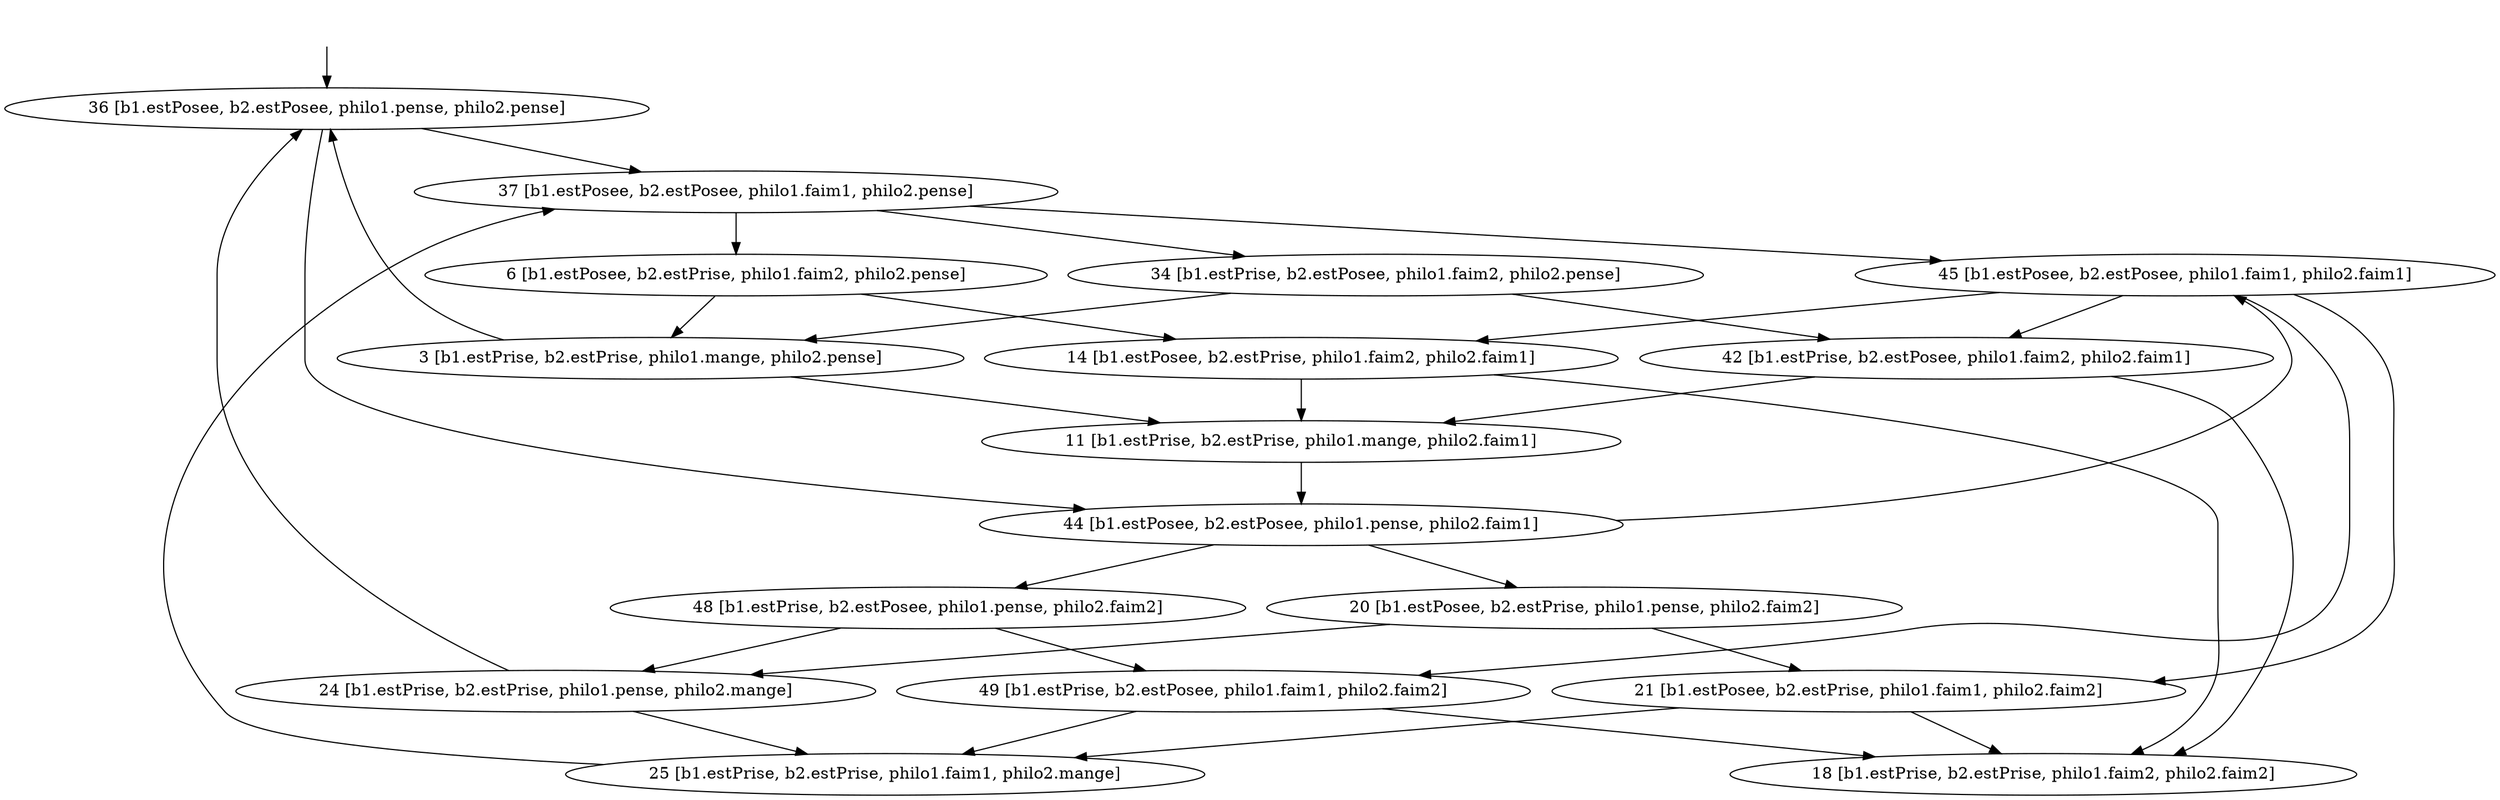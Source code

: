 digraph system {
_36[label="", shape=none ];
_36->36;
11 [label= "11 [b1.estPrise, b2.estPrise, philo1.mange, philo2.faim1]"];
3 [label= "3 [b1.estPrise, b2.estPrise, philo1.mange, philo2.pense]"];
45 [label= "45 [b1.estPosee, b2.estPosee, philo1.faim1, philo2.faim1]"];
21 [label= "21 [b1.estPosee, b2.estPrise, philo1.faim1, philo2.faim2]"];
37 [label= "37 [b1.estPosee, b2.estPosee, philo1.faim1, philo2.pense]"];
25 [label= "25 [b1.estPrise, b2.estPrise, philo1.faim1, philo2.mange]"];
49 [label= "49 [b1.estPrise, b2.estPosee, philo1.faim1, philo2.faim2]"];
14 [label= "14 [b1.estPosee, b2.estPrise, philo1.faim2, philo2.faim1]"];
6 [label= "6 [b1.estPosee, b2.estPrise, philo1.faim2, philo2.pense]"];
42 [label= "42 [b1.estPrise, b2.estPosee, philo1.faim2, philo2.faim1]"];
18 [label= "18 [b1.estPrise, b2.estPrise, philo1.faim2, philo2.faim2]"];
34 [label= "34 [b1.estPrise, b2.estPosee, philo1.faim2, philo2.pense]"];
44 [label= "44 [b1.estPosee, b2.estPosee, philo1.pense, philo2.faim1]"];
20 [label= "20 [b1.estPosee, b2.estPrise, philo1.pense, philo2.faim2]"];
36 [label= "36 [b1.estPosee, b2.estPosee, philo1.pense, philo2.pense]"];
24 [label= "24 [b1.estPrise, b2.estPrise, philo1.pense, philo2.mange]"];
48 [label= "48 [b1.estPrise, b2.estPosee, philo1.pense, philo2.faim2]"];
3->11 [label= ""];
45->21 [label= ""];
37->45 [label= ""];
45->49 [label= ""];
21->25 [label= ""];
25->37 [label= ""];
49->25 [label= ""];
11->44 [label= ""];
3->36 [label= ""];
45->14 [label= ""];
37->6 [label= ""];
45->42 [label= ""];
21->18 [label= ""];
37->34 [label= ""];
49->18 [label= ""];
14->11 [label= ""];
6->3 [label= ""];
42->11 [label= ""];
34->3 [label= ""];
44->45 [label= ""];
20->21 [label= ""];
36->37 [label= ""];
24->25 [label= ""];
48->49 [label= ""];
6->14 [label= ""];
14->18 [label= ""];
42->18 [label= ""];
34->42 [label= ""];
44->20 [label= ""];
36->44 [label= ""];
44->48 [label= ""];
20->24 [label= ""];
24->36 [label= ""];
48->24 [label= ""];
}

